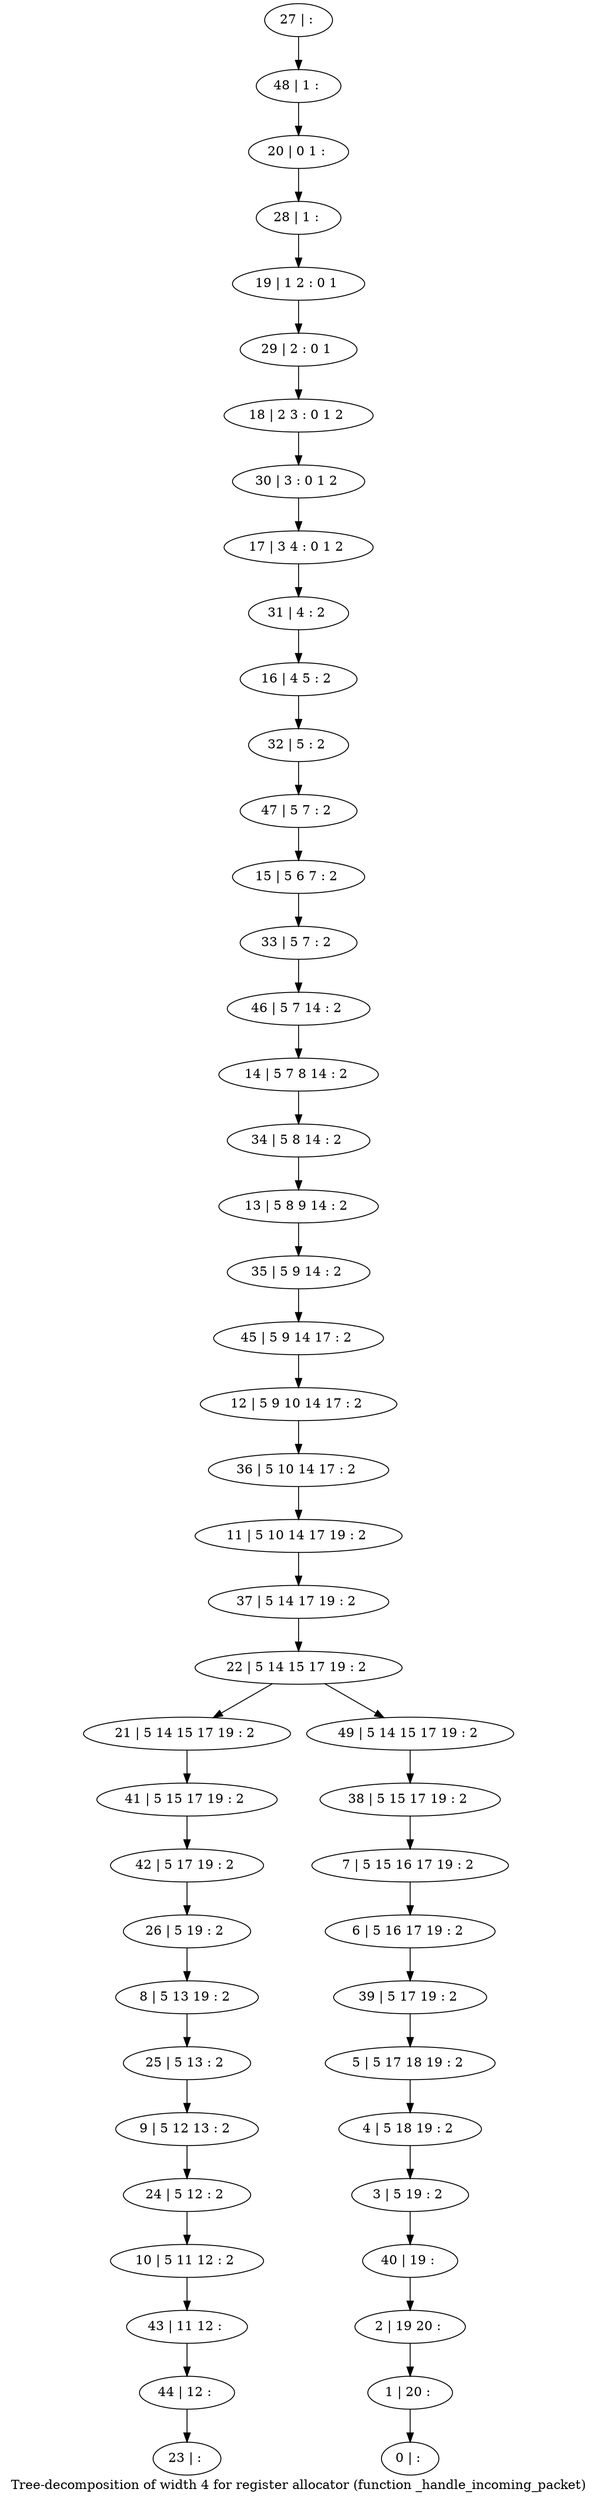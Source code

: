 digraph G {
graph [label="Tree-decomposition of width 4 for register allocator (function _handle_incoming_packet)"]
0[label="0 | : "];
1[label="1 | 20 : "];
2[label="2 | 19 20 : "];
3[label="3 | 5 19 : 2 "];
4[label="4 | 5 18 19 : 2 "];
5[label="5 | 5 17 18 19 : 2 "];
6[label="6 | 5 16 17 19 : 2 "];
7[label="7 | 5 15 16 17 19 : 2 "];
8[label="8 | 5 13 19 : 2 "];
9[label="9 | 5 12 13 : 2 "];
10[label="10 | 5 11 12 : 2 "];
11[label="11 | 5 10 14 17 19 : 2 "];
12[label="12 | 5 9 10 14 17 : 2 "];
13[label="13 | 5 8 9 14 : 2 "];
14[label="14 | 5 7 8 14 : 2 "];
15[label="15 | 5 6 7 : 2 "];
16[label="16 | 4 5 : 2 "];
17[label="17 | 3 4 : 0 1 2 "];
18[label="18 | 2 3 : 0 1 2 "];
19[label="19 | 1 2 : 0 1 "];
20[label="20 | 0 1 : "];
21[label="21 | 5 14 15 17 19 : 2 "];
22[label="22 | 5 14 15 17 19 : 2 "];
23[label="23 | : "];
24[label="24 | 5 12 : 2 "];
25[label="25 | 5 13 : 2 "];
26[label="26 | 5 19 : 2 "];
27[label="27 | : "];
28[label="28 | 1 : "];
29[label="29 | 2 : 0 1 "];
30[label="30 | 3 : 0 1 2 "];
31[label="31 | 4 : 2 "];
32[label="32 | 5 : 2 "];
33[label="33 | 5 7 : 2 "];
34[label="34 | 5 8 14 : 2 "];
35[label="35 | 5 9 14 : 2 "];
36[label="36 | 5 10 14 17 : 2 "];
37[label="37 | 5 14 17 19 : 2 "];
38[label="38 | 5 15 17 19 : 2 "];
39[label="39 | 5 17 19 : 2 "];
40[label="40 | 19 : "];
41[label="41 | 5 15 17 19 : 2 "];
42[label="42 | 5 17 19 : 2 "];
43[label="43 | 11 12 : "];
44[label="44 | 12 : "];
45[label="45 | 5 9 14 17 : 2 "];
46[label="46 | 5 7 14 : 2 "];
47[label="47 | 5 7 : 2 "];
48[label="48 | 1 : "];
49[label="49 | 5 14 15 17 19 : 2 "];
24->10 ;
9->24 ;
25->9 ;
8->25 ;
26->8 ;
21->41 ;
42->26 ;
41->42 ;
10->43 ;
44->23 ;
43->44 ;
27->48 ;
48->20 ;
20->28 ;
28->19 ;
19->29 ;
29->18 ;
18->30 ;
30->17 ;
17->31 ;
31->16 ;
16->32 ;
32->47 ;
47->15 ;
15->33 ;
33->46 ;
46->14 ;
14->34 ;
34->13 ;
13->35 ;
35->45 ;
45->12 ;
12->36 ;
36->11 ;
11->37 ;
37->22 ;
38->7 ;
7->6 ;
6->39 ;
39->5 ;
5->4 ;
4->3 ;
3->40 ;
40->2 ;
2->1 ;
1->0 ;
49->38 ;
22->21 ;
22->49 ;
}
